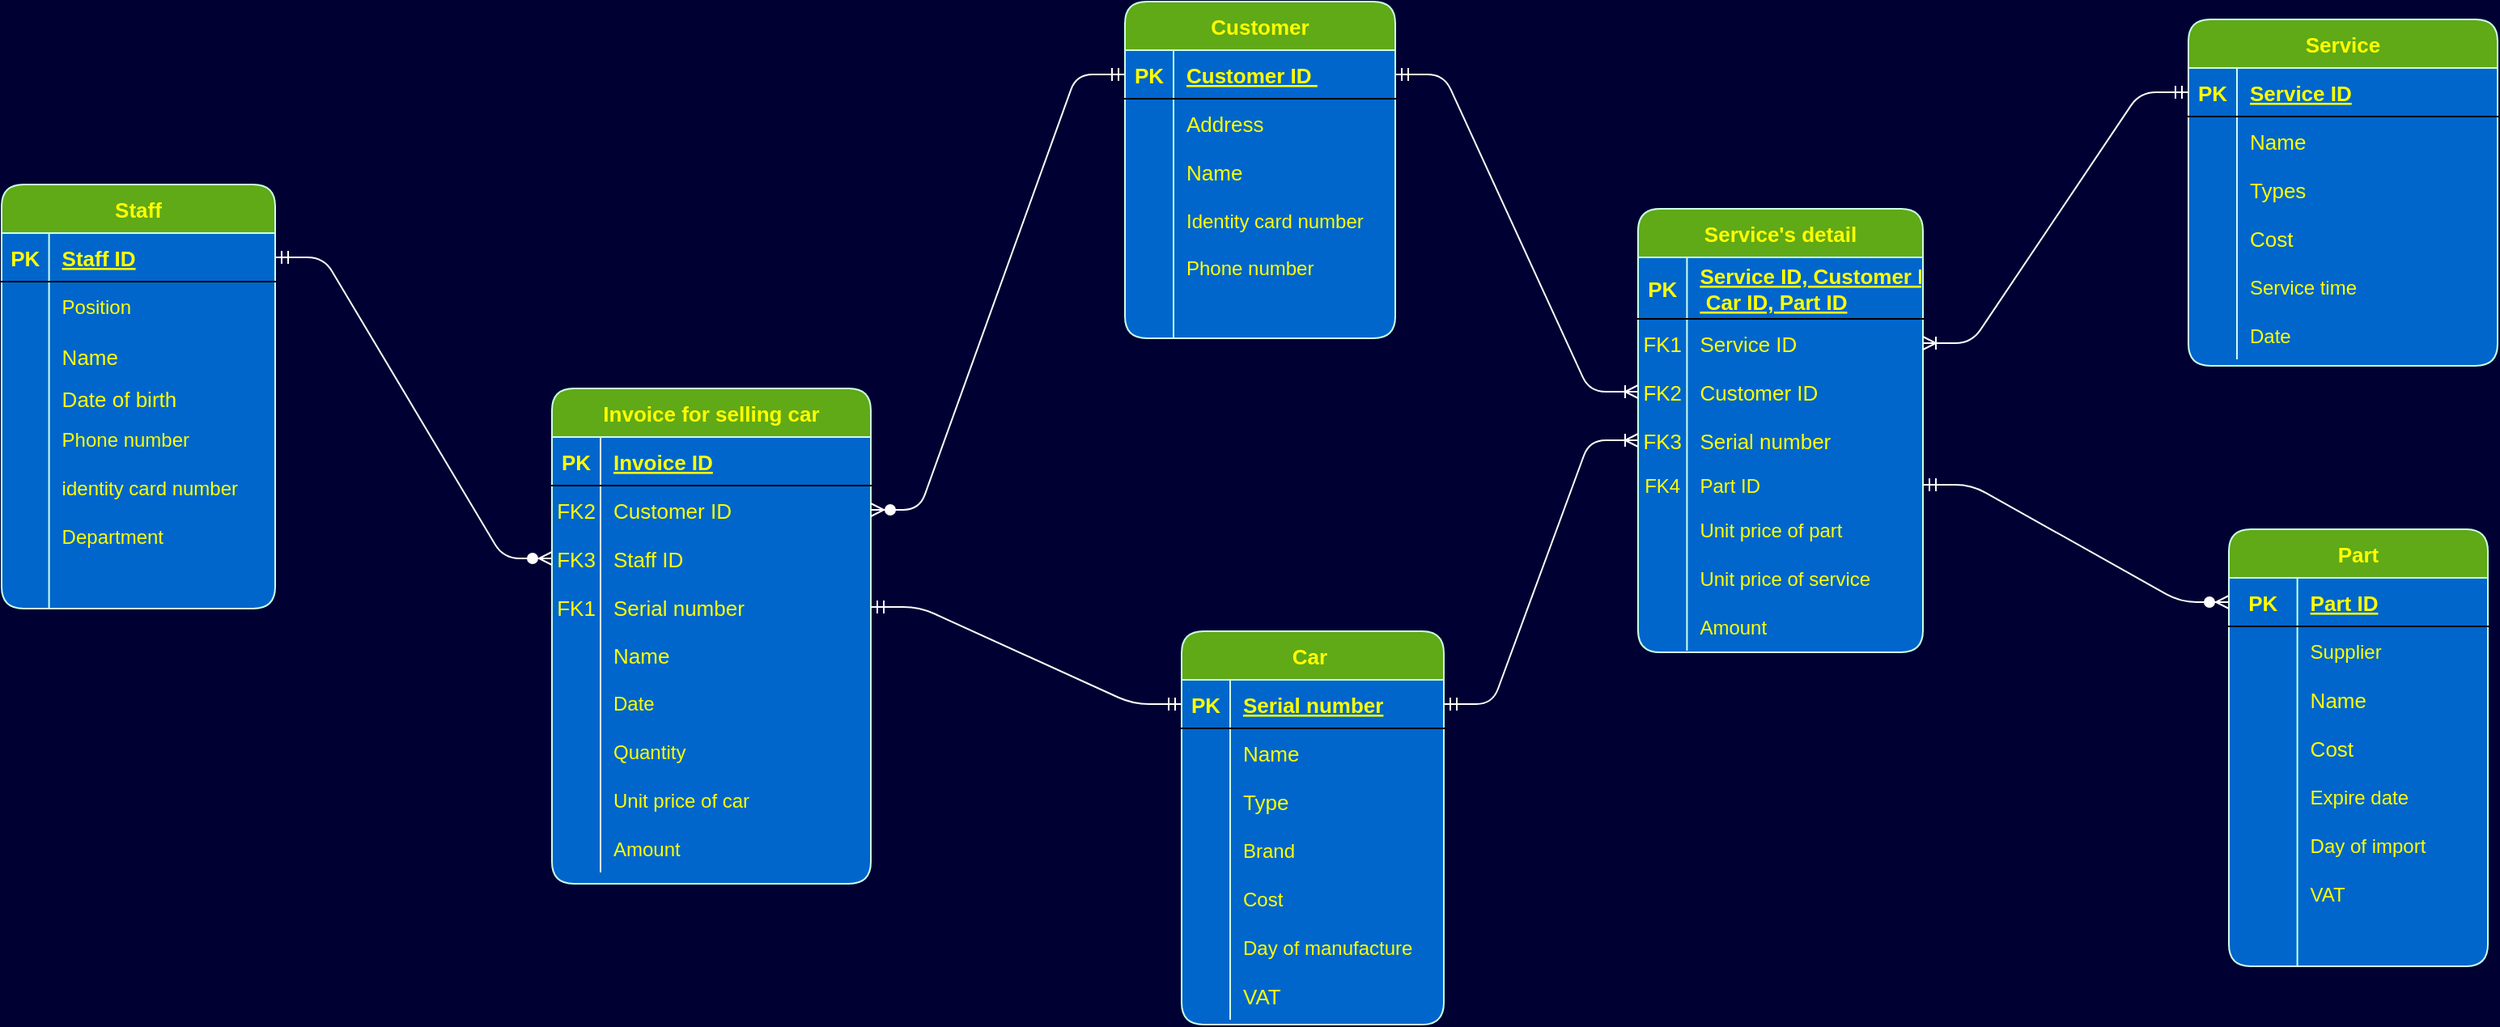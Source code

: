 <mxfile>
    <diagram id="CekpWcot58THP08m-kE-" name="Page-1">
        <mxGraphModel dx="-129" dy="2667" grid="0" gridSize="5" guides="1" tooltips="1" connect="1" arrows="1" fold="1" page="0" pageScale="1" pageWidth="1100" pageHeight="850" background="#000033" math="0" shadow="0">
            <root>
                <mxCell id="0"/>
                <mxCell id="1" parent="0"/>
                <mxCell id="aqiyoFAsDoG5rErbGTqA-92" value="Staff" style="shape=table;startSize=30;container=1;collapsible=1;childLayout=tableLayout;fixedRows=1;rowLines=0;fontStyle=1;align=center;resizeLast=1;swimlaneFillColor=#0066CC;fontSize=13;rounded=1;fillColor=#60a917;strokeColor=#CCFFE6;fontColor=#FFFF00;" parent="1" vertex="1">
                    <mxGeometry x="1202" y="-1491" width="169" height="262" as="geometry">
                        <mxRectangle x="1188.5" y="-1386" width="104" height="30" as="alternateBounds"/>
                    </mxGeometry>
                </mxCell>
                <mxCell id="aqiyoFAsDoG5rErbGTqA-93" value="" style="shape=partialRectangle;collapsible=0;dropTarget=0;pointerEvents=0;fillColor=none;top=0;left=0;bottom=1;right=0;points=[[0,0.5],[1,0.5]];portConstraint=eastwest;fontSize=13;rounded=1;fontColor=#FFFF00;" parent="aqiyoFAsDoG5rErbGTqA-92" vertex="1">
                    <mxGeometry y="30" width="169" height="30" as="geometry"/>
                </mxCell>
                <mxCell id="aqiyoFAsDoG5rErbGTqA-94" value="PK" style="shape=partialRectangle;connectable=0;fillColor=none;top=0;left=0;bottom=0;right=0;fontStyle=1;overflow=hidden;fontSize=13;rounded=1;fontColor=#FFFF00;" parent="aqiyoFAsDoG5rErbGTqA-93" vertex="1">
                    <mxGeometry width="29.307" height="30" as="geometry"/>
                </mxCell>
                <mxCell id="aqiyoFAsDoG5rErbGTqA-95" value="Staff ID" style="shape=partialRectangle;connectable=0;fillColor=none;top=0;left=0;bottom=0;right=0;align=left;spacingLeft=6;fontStyle=5;overflow=hidden;fontSize=13;rounded=1;fontColor=#FFFF00;" parent="aqiyoFAsDoG5rErbGTqA-93" vertex="1">
                    <mxGeometry x="29.307" width="139.693" height="30" as="geometry"/>
                </mxCell>
                <mxCell id="122" value="" style="shape=partialRectangle;collapsible=0;dropTarget=0;pointerEvents=0;fillColor=none;top=0;left=0;bottom=0;right=0;points=[[0,0.5],[1,0.5]];portConstraint=eastwest;rounded=1;sketch=0;strokeColor=#CCFFE6;fontColor=#FFFF00;" vertex="1" parent="aqiyoFAsDoG5rErbGTqA-92">
                    <mxGeometry y="60" width="169" height="30" as="geometry"/>
                </mxCell>
                <mxCell id="123" value="" style="shape=partialRectangle;connectable=0;fillColor=none;top=0;left=0;bottom=0;right=0;editable=1;overflow=hidden;fontColor=#FFFF00;" vertex="1" parent="122">
                    <mxGeometry width="29.307" height="30" as="geometry"/>
                </mxCell>
                <mxCell id="124" value="Position" style="shape=partialRectangle;connectable=0;fillColor=none;top=0;left=0;bottom=0;right=0;align=left;spacingLeft=6;overflow=hidden;fontColor=#FFFF00;" vertex="1" parent="122">
                    <mxGeometry x="29.307" width="139.693" height="30" as="geometry"/>
                </mxCell>
                <mxCell id="aqiyoFAsDoG5rErbGTqA-102" value="" style="shape=partialRectangle;collapsible=0;dropTarget=0;pointerEvents=0;fillColor=none;top=0;left=0;bottom=0;right=0;points=[[0,0.5],[1,0.5]];portConstraint=eastwest;fontSize=13;rounded=1;fontColor=#FFFF00;" parent="aqiyoFAsDoG5rErbGTqA-92" vertex="1">
                    <mxGeometry y="90" width="169" height="32" as="geometry"/>
                </mxCell>
                <mxCell id="aqiyoFAsDoG5rErbGTqA-103" value="" style="shape=partialRectangle;connectable=0;fillColor=none;top=0;left=0;bottom=0;right=0;editable=1;overflow=hidden;fontSize=13;rounded=1;fontColor=#FFFF00;" parent="aqiyoFAsDoG5rErbGTqA-102" vertex="1">
                    <mxGeometry width="29.307" height="32" as="geometry"/>
                </mxCell>
                <mxCell id="aqiyoFAsDoG5rErbGTqA-104" value="Name" style="shape=partialRectangle;connectable=0;fillColor=none;top=0;left=0;bottom=0;right=0;align=left;spacingLeft=6;overflow=hidden;fontSize=13;rounded=1;fontColor=#FFFF00;" parent="aqiyoFAsDoG5rErbGTqA-102" vertex="1">
                    <mxGeometry x="29.307" width="139.693" height="32" as="geometry"/>
                </mxCell>
                <mxCell id="aqiyoFAsDoG5rErbGTqA-99" value="" style="shape=partialRectangle;collapsible=0;dropTarget=0;pointerEvents=0;fillColor=none;top=0;left=0;bottom=0;right=0;points=[[0,0.5],[1,0.5]];portConstraint=eastwest;fontSize=13;rounded=1;fontColor=#FFFF00;" parent="aqiyoFAsDoG5rErbGTqA-92" vertex="1">
                    <mxGeometry y="122" width="169" height="20" as="geometry"/>
                </mxCell>
                <mxCell id="aqiyoFAsDoG5rErbGTqA-100" value="" style="shape=partialRectangle;connectable=0;fillColor=none;top=0;left=0;bottom=0;right=0;editable=1;overflow=hidden;fontSize=13;rounded=1;fontColor=#FFFF00;" parent="aqiyoFAsDoG5rErbGTqA-99" vertex="1">
                    <mxGeometry width="29.307" height="20" as="geometry"/>
                </mxCell>
                <mxCell id="aqiyoFAsDoG5rErbGTqA-101" value="Date of birth" style="shape=partialRectangle;connectable=0;fillColor=none;top=0;left=0;bottom=0;right=0;align=left;spacingLeft=6;overflow=hidden;fontSize=13;rounded=1;fontColor=#FFFF00;" parent="aqiyoFAsDoG5rErbGTqA-99" vertex="1">
                    <mxGeometry x="29.307" width="139.693" height="20" as="geometry"/>
                </mxCell>
                <mxCell id="109" value="" style="shape=partialRectangle;collapsible=0;dropTarget=0;pointerEvents=0;fillColor=none;top=0;left=0;bottom=0;right=0;points=[[0,0.5],[1,0.5]];portConstraint=eastwest;rounded=1;sketch=0;strokeColor=#CCFFE6;fontColor=#FFFF00;" vertex="1" parent="aqiyoFAsDoG5rErbGTqA-92">
                    <mxGeometry y="142" width="169" height="30" as="geometry"/>
                </mxCell>
                <mxCell id="110" value="" style="shape=partialRectangle;connectable=0;fillColor=none;top=0;left=0;bottom=0;right=0;editable=1;overflow=hidden;fontColor=#FFFF00;" vertex="1" parent="109">
                    <mxGeometry width="29.307" height="30" as="geometry"/>
                </mxCell>
                <mxCell id="111" value="Phone number" style="shape=partialRectangle;connectable=0;fillColor=none;top=0;left=0;bottom=0;right=0;align=left;spacingLeft=6;overflow=hidden;fontColor=#FFFF00;" vertex="1" parent="109">
                    <mxGeometry x="29.307" width="139.693" height="30" as="geometry"/>
                </mxCell>
                <mxCell id="112" value="" style="shape=partialRectangle;collapsible=0;dropTarget=0;pointerEvents=0;fillColor=none;top=0;left=0;bottom=0;right=0;points=[[0,0.5],[1,0.5]];portConstraint=eastwest;rounded=1;sketch=0;strokeColor=#CCFFE6;fontColor=#FFFF00;" vertex="1" parent="aqiyoFAsDoG5rErbGTqA-92">
                    <mxGeometry y="172" width="169" height="30" as="geometry"/>
                </mxCell>
                <mxCell id="113" value="" style="shape=partialRectangle;connectable=0;fillColor=none;top=0;left=0;bottom=0;right=0;editable=1;overflow=hidden;fontColor=#FFFF00;" vertex="1" parent="112">
                    <mxGeometry width="29.307" height="30" as="geometry"/>
                </mxCell>
                <mxCell id="114" value="identity card number" style="shape=partialRectangle;connectable=0;fillColor=none;top=0;left=0;bottom=0;right=0;align=left;spacingLeft=6;overflow=hidden;fontColor=#FFFF00;" vertex="1" parent="112">
                    <mxGeometry x="29.307" width="139.693" height="30" as="geometry"/>
                </mxCell>
                <mxCell id="119" value="" style="shape=partialRectangle;collapsible=0;dropTarget=0;pointerEvents=0;fillColor=none;top=0;left=0;bottom=0;right=0;points=[[0,0.5],[1,0.5]];portConstraint=eastwest;rounded=1;sketch=0;strokeColor=#CCFFE6;fontColor=#FFFF00;" vertex="1" parent="aqiyoFAsDoG5rErbGTqA-92">
                    <mxGeometry y="202" width="169" height="30" as="geometry"/>
                </mxCell>
                <mxCell id="120" value="" style="shape=partialRectangle;connectable=0;fillColor=none;top=0;left=0;bottom=0;right=0;editable=1;overflow=hidden;fontColor=#FFFF00;" vertex="1" parent="119">
                    <mxGeometry width="29.307" height="30" as="geometry"/>
                </mxCell>
                <mxCell id="121" value="Department" style="shape=partialRectangle;connectable=0;fillColor=none;top=0;left=0;bottom=0;right=0;align=left;spacingLeft=6;overflow=hidden;fontColor=#FFFF00;" vertex="1" parent="119">
                    <mxGeometry x="29.307" width="139.693" height="30" as="geometry"/>
                </mxCell>
                <mxCell id="aqiyoFAsDoG5rErbGTqA-96" value="" style="shape=partialRectangle;collapsible=0;dropTarget=0;pointerEvents=0;fillColor=none;top=0;left=0;bottom=0;right=0;points=[[0,0.5],[1,0.5]];portConstraint=eastwest;fontSize=13;rounded=1;fontColor=#FFFF00;" parent="aqiyoFAsDoG5rErbGTqA-92" vertex="1">
                    <mxGeometry y="232" width="169" height="30" as="geometry"/>
                </mxCell>
                <mxCell id="aqiyoFAsDoG5rErbGTqA-97" value="" style="shape=partialRectangle;connectable=0;fillColor=none;top=0;left=0;bottom=0;right=0;editable=1;overflow=hidden;fontSize=13;rounded=1;fontColor=#FFFF00;" parent="aqiyoFAsDoG5rErbGTqA-96" vertex="1">
                    <mxGeometry width="29.307" height="30" as="geometry"/>
                </mxCell>
                <mxCell id="aqiyoFAsDoG5rErbGTqA-98" value="" style="shape=partialRectangle;connectable=0;fillColor=none;top=0;left=0;bottom=0;right=0;align=left;spacingLeft=6;overflow=hidden;fontSize=13;rounded=1;fontColor=#FFFF00;" parent="aqiyoFAsDoG5rErbGTqA-96" vertex="1">
                    <mxGeometry x="29.307" width="139.693" height="30" as="geometry"/>
                </mxCell>
                <mxCell id="aqiyoFAsDoG5rErbGTqA-105" value="Customer" style="shape=table;startSize=30;container=1;collapsible=1;childLayout=tableLayout;fixedRows=1;rowLines=0;fontStyle=1;align=center;resizeLast=1;swimlaneFillColor=#0066CC;fontSize=13;rounded=1;fillColor=#60a917;strokeColor=#CCFFE6;fontColor=#FFFF00;" parent="1" vertex="1">
                    <mxGeometry x="1896" y="-1604" width="167" height="208.039" as="geometry">
                        <mxRectangle x="1813" y="-1167" width="88" height="30" as="alternateBounds"/>
                    </mxGeometry>
                </mxCell>
                <mxCell id="aqiyoFAsDoG5rErbGTqA-106" value="" style="shape=partialRectangle;collapsible=0;dropTarget=0;pointerEvents=0;fillColor=none;top=0;left=0;bottom=1;right=0;points=[[0,0.5],[1,0.5]];portConstraint=eastwest;fontSize=13;rounded=1;fontColor=#FFFF00;" parent="aqiyoFAsDoG5rErbGTqA-105" vertex="1">
                    <mxGeometry y="30" width="167" height="30" as="geometry"/>
                </mxCell>
                <mxCell id="aqiyoFAsDoG5rErbGTqA-107" value="PK" style="shape=partialRectangle;connectable=0;fillColor=none;top=0;left=0;bottom=0;right=0;fontStyle=1;overflow=hidden;fontSize=13;rounded=1;fontColor=#FFFF00;" parent="aqiyoFAsDoG5rErbGTqA-106" vertex="1">
                    <mxGeometry width="30" height="30" as="geometry"/>
                </mxCell>
                <mxCell id="aqiyoFAsDoG5rErbGTqA-108" value="Customer ID " style="shape=partialRectangle;connectable=0;fillColor=none;top=0;left=0;bottom=0;right=0;align=left;spacingLeft=6;fontStyle=5;overflow=hidden;fontSize=13;rounded=1;fontColor=#FFFF00;" parent="aqiyoFAsDoG5rErbGTqA-106" vertex="1">
                    <mxGeometry x="30" width="137" height="30" as="geometry"/>
                </mxCell>
                <mxCell id="aqiyoFAsDoG5rErbGTqA-112" value="" style="shape=partialRectangle;collapsible=0;dropTarget=0;pointerEvents=0;fillColor=none;top=0;left=0;bottom=0;right=0;points=[[0,0.5],[1,0.5]];portConstraint=eastwest;fontSize=13;rounded=1;fontColor=#FFFF00;" parent="aqiyoFAsDoG5rErbGTqA-105" vertex="1">
                    <mxGeometry y="60" width="167" height="30" as="geometry"/>
                </mxCell>
                <mxCell id="aqiyoFAsDoG5rErbGTqA-113" value="" style="shape=partialRectangle;connectable=0;fillColor=none;top=0;left=0;bottom=0;right=0;editable=1;overflow=hidden;fontSize=13;rounded=1;fontColor=#FFFF00;" parent="aqiyoFAsDoG5rErbGTqA-112" vertex="1">
                    <mxGeometry width="30" height="30" as="geometry"/>
                </mxCell>
                <mxCell id="aqiyoFAsDoG5rErbGTqA-114" value="Address" style="shape=partialRectangle;connectable=0;fillColor=none;top=0;left=0;bottom=0;right=0;align=left;spacingLeft=6;overflow=hidden;fontSize=13;rounded=1;fontColor=#FFFF00;" parent="aqiyoFAsDoG5rErbGTqA-112" vertex="1">
                    <mxGeometry x="30" width="137" height="30" as="geometry"/>
                </mxCell>
                <mxCell id="aqiyoFAsDoG5rErbGTqA-115" value="" style="shape=partialRectangle;collapsible=0;dropTarget=0;pointerEvents=0;fillColor=none;top=0;left=0;bottom=0;right=0;points=[[0,0.5],[1,0.5]];portConstraint=eastwest;fontSize=13;rounded=1;fontColor=#FFFF00;" parent="aqiyoFAsDoG5rErbGTqA-105" vertex="1">
                    <mxGeometry y="90" width="167" height="30" as="geometry"/>
                </mxCell>
                <mxCell id="aqiyoFAsDoG5rErbGTqA-116" value="" style="shape=partialRectangle;connectable=0;fillColor=none;top=0;left=0;bottom=0;right=0;editable=1;overflow=hidden;fontSize=13;rounded=1;fontColor=#FFFF00;" parent="aqiyoFAsDoG5rErbGTqA-115" vertex="1">
                    <mxGeometry width="30" height="30" as="geometry"/>
                </mxCell>
                <mxCell id="aqiyoFAsDoG5rErbGTqA-117" value="Name" style="shape=partialRectangle;connectable=0;fillColor=none;top=0;left=0;bottom=0;right=0;align=left;spacingLeft=6;overflow=hidden;fontSize=13;rounded=1;fontColor=#FFFF00;" parent="aqiyoFAsDoG5rErbGTqA-115" vertex="1">
                    <mxGeometry x="30" width="137" height="30" as="geometry"/>
                </mxCell>
                <mxCell id="125" value="" style="shape=partialRectangle;collapsible=0;dropTarget=0;pointerEvents=0;fillColor=none;top=0;left=0;bottom=0;right=0;points=[[0,0.5],[1,0.5]];portConstraint=eastwest;rounded=1;sketch=0;strokeColor=#CCFFE6;fontColor=#FFFF00;" vertex="1" parent="aqiyoFAsDoG5rErbGTqA-105">
                    <mxGeometry y="120" width="167" height="30" as="geometry"/>
                </mxCell>
                <mxCell id="126" value="" style="shape=partialRectangle;connectable=0;fillColor=none;top=0;left=0;bottom=0;right=0;editable=1;overflow=hidden;fontColor=#FFFF00;" vertex="1" parent="125">
                    <mxGeometry width="30" height="30" as="geometry"/>
                </mxCell>
                <mxCell id="127" value="Identity card number" style="shape=partialRectangle;connectable=0;fillColor=none;top=0;left=0;bottom=0;right=0;align=left;spacingLeft=6;overflow=hidden;fontColor=#FFFF00;" vertex="1" parent="125">
                    <mxGeometry x="30" width="137" height="30" as="geometry"/>
                </mxCell>
                <mxCell id="45" value="" style="shape=partialRectangle;collapsible=0;dropTarget=0;pointerEvents=0;fillColor=none;top=0;left=0;bottom=0;right=0;points=[[0,0.5],[1,0.5]];portConstraint=eastwest;fontColor=#FFFF00;" vertex="1" parent="aqiyoFAsDoG5rErbGTqA-105">
                    <mxGeometry y="150" width="167" height="28" as="geometry"/>
                </mxCell>
                <mxCell id="46" value="" style="shape=partialRectangle;connectable=0;fillColor=none;top=0;left=0;bottom=0;right=0;editable=1;overflow=hidden;fontColor=#FFFF00;" vertex="1" parent="45">
                    <mxGeometry width="30" height="28" as="geometry"/>
                </mxCell>
                <mxCell id="47" value="Phone number" style="shape=partialRectangle;connectable=0;fillColor=none;top=0;left=0;bottom=0;right=0;align=left;spacingLeft=6;overflow=hidden;fontColor=#FFFF00;" vertex="1" parent="45">
                    <mxGeometry x="30" width="137" height="28" as="geometry"/>
                </mxCell>
                <mxCell id="aqiyoFAsDoG5rErbGTqA-109" value="" style="shape=partialRectangle;collapsible=0;dropTarget=0;pointerEvents=0;fillColor=none;top=0;left=0;bottom=0;right=0;points=[[0,0.5],[1,0.5]];portConstraint=eastwest;fontSize=13;rounded=1;fontColor=#FFFF00;" parent="aqiyoFAsDoG5rErbGTqA-105" vertex="1">
                    <mxGeometry y="178" width="167" height="30" as="geometry"/>
                </mxCell>
                <mxCell id="aqiyoFAsDoG5rErbGTqA-110" value="" style="shape=partialRectangle;connectable=0;fillColor=none;top=0;left=0;bottom=0;right=0;editable=1;overflow=hidden;fontSize=13;rounded=1;fontColor=#FFFF00;" parent="aqiyoFAsDoG5rErbGTqA-109" vertex="1">
                    <mxGeometry width="30" height="30" as="geometry"/>
                </mxCell>
                <mxCell id="aqiyoFAsDoG5rErbGTqA-111" value="" style="shape=partialRectangle;connectable=0;fillColor=none;top=0;left=0;bottom=0;right=0;align=left;spacingLeft=6;overflow=hidden;fontSize=13;rounded=1;fontColor=#FFFF00;" parent="aqiyoFAsDoG5rErbGTqA-109" vertex="1">
                    <mxGeometry x="30" width="137" height="30" as="geometry"/>
                </mxCell>
                <mxCell id="aqiyoFAsDoG5rErbGTqA-118" value="Car " style="shape=table;startSize=30;container=1;collapsible=1;childLayout=tableLayout;fixedRows=1;rowLines=0;fontStyle=1;align=center;resizeLast=1;shadow=0;swimlaneFillColor=#0066CC;fontSize=13;rounded=1;fillColor=#60a917;strokeColor=#CCFFE6;fontColor=#FFFF00;" parent="1" vertex="1">
                    <mxGeometry x="1931" y="-1215" width="162" height="243" as="geometry">
                        <mxRectangle x="1534" y="-1290" width="99" height="30" as="alternateBounds"/>
                    </mxGeometry>
                </mxCell>
                <mxCell id="aqiyoFAsDoG5rErbGTqA-119" value="" style="shape=partialRectangle;collapsible=0;dropTarget=0;pointerEvents=0;fillColor=none;top=0;left=0;bottom=1;right=0;points=[[0,0.5],[1,0.5]];portConstraint=eastwest;fontSize=13;rounded=1;fontColor=#FFFF00;" parent="aqiyoFAsDoG5rErbGTqA-118" vertex="1">
                    <mxGeometry y="30" width="162" height="30" as="geometry"/>
                </mxCell>
                <mxCell id="aqiyoFAsDoG5rErbGTqA-120" value="PK" style="shape=partialRectangle;connectable=0;fillColor=none;top=0;left=0;bottom=0;right=0;fontStyle=1;overflow=hidden;fontSize=13;rounded=1;fontColor=#FFFF00;" parent="aqiyoFAsDoG5rErbGTqA-119" vertex="1">
                    <mxGeometry width="30" height="30" as="geometry"/>
                </mxCell>
                <mxCell id="aqiyoFAsDoG5rErbGTqA-121" value="Serial number" style="shape=partialRectangle;connectable=0;fillColor=none;top=0;left=0;bottom=0;right=0;align=left;spacingLeft=6;fontStyle=5;overflow=hidden;fontSize=13;rounded=1;fontColor=#FFFF00;" parent="aqiyoFAsDoG5rErbGTqA-119" vertex="1">
                    <mxGeometry x="30" width="132" height="30" as="geometry"/>
                </mxCell>
                <mxCell id="aqiyoFAsDoG5rErbGTqA-128" value="" style="shape=partialRectangle;collapsible=0;dropTarget=0;pointerEvents=0;fillColor=none;top=0;left=0;bottom=0;right=0;points=[[0,0.5],[1,0.5]];portConstraint=eastwest;fontSize=13;rounded=1;fontColor=#FFFF00;" parent="aqiyoFAsDoG5rErbGTqA-118" vertex="1">
                    <mxGeometry y="60" width="162" height="30" as="geometry"/>
                </mxCell>
                <mxCell id="aqiyoFAsDoG5rErbGTqA-129" value="" style="shape=partialRectangle;connectable=0;fillColor=none;top=0;left=0;bottom=0;right=0;editable=1;overflow=hidden;fontSize=13;rounded=1;fontColor=#FFFF00;" parent="aqiyoFAsDoG5rErbGTqA-128" vertex="1">
                    <mxGeometry width="30" height="30" as="geometry"/>
                </mxCell>
                <mxCell id="aqiyoFAsDoG5rErbGTqA-130" value="Name" style="shape=partialRectangle;connectable=0;fillColor=none;top=0;left=0;bottom=0;right=0;align=left;spacingLeft=6;overflow=hidden;fontSize=13;rounded=1;fontColor=#FFFF00;" parent="aqiyoFAsDoG5rErbGTqA-128" vertex="1">
                    <mxGeometry x="30" width="132" height="30" as="geometry"/>
                </mxCell>
                <mxCell id="aqiyoFAsDoG5rErbGTqA-125" value="" style="shape=partialRectangle;collapsible=0;dropTarget=0;pointerEvents=0;fillColor=none;top=0;left=0;bottom=0;right=0;points=[[0,0.5],[1,0.5]];portConstraint=eastwest;fontSize=13;rounded=1;fontColor=#FFFF00;" parent="aqiyoFAsDoG5rErbGTqA-118" vertex="1">
                    <mxGeometry y="90" width="162" height="30" as="geometry"/>
                </mxCell>
                <mxCell id="aqiyoFAsDoG5rErbGTqA-126" value="" style="shape=partialRectangle;connectable=0;fillColor=none;top=0;left=0;bottom=0;right=0;editable=1;overflow=hidden;fontSize=13;rounded=1;fontColor=#FFFF00;" parent="aqiyoFAsDoG5rErbGTqA-125" vertex="1">
                    <mxGeometry width="30" height="30" as="geometry"/>
                </mxCell>
                <mxCell id="aqiyoFAsDoG5rErbGTqA-127" value="Type" style="shape=partialRectangle;connectable=0;fillColor=none;top=0;left=0;bottom=0;right=0;align=left;spacingLeft=6;overflow=hidden;fontSize=13;rounded=1;fontColor=#FFFF00;" parent="aqiyoFAsDoG5rErbGTqA-125" vertex="1">
                    <mxGeometry x="30" width="132" height="30" as="geometry"/>
                </mxCell>
                <mxCell id="49" value="" style="shape=partialRectangle;collapsible=0;dropTarget=0;pointerEvents=0;fillColor=none;top=0;left=0;bottom=0;right=0;points=[[0,0.5],[1,0.5]];portConstraint=eastwest;fontColor=#FFFF00;" vertex="1" parent="aqiyoFAsDoG5rErbGTqA-118">
                    <mxGeometry y="120" width="162" height="30" as="geometry"/>
                </mxCell>
                <mxCell id="50" value="" style="shape=partialRectangle;connectable=0;fillColor=none;top=0;left=0;bottom=0;right=0;editable=1;overflow=hidden;fontColor=#FFFF00;" vertex="1" parent="49">
                    <mxGeometry width="30" height="30" as="geometry"/>
                </mxCell>
                <mxCell id="51" value="Brand" style="shape=partialRectangle;connectable=0;fillColor=none;top=0;left=0;bottom=0;right=0;align=left;spacingLeft=6;overflow=hidden;fontColor=#FFFF00;" vertex="1" parent="49">
                    <mxGeometry x="30" width="132" height="30" as="geometry"/>
                </mxCell>
                <mxCell id="99" value="" style="shape=partialRectangle;collapsible=0;dropTarget=0;pointerEvents=0;fillColor=none;top=0;left=0;bottom=0;right=0;points=[[0,0.5],[1,0.5]];portConstraint=eastwest;rounded=1;sketch=0;strokeColor=#CCFFE6;fontColor=#FFFF00;" vertex="1" parent="aqiyoFAsDoG5rErbGTqA-118">
                    <mxGeometry y="150" width="162" height="30" as="geometry"/>
                </mxCell>
                <mxCell id="100" value="" style="shape=partialRectangle;connectable=0;fillColor=none;top=0;left=0;bottom=0;right=0;editable=1;overflow=hidden;fontColor=#FFFF00;" vertex="1" parent="99">
                    <mxGeometry width="30" height="30" as="geometry"/>
                </mxCell>
                <mxCell id="101" value="Cost" style="shape=partialRectangle;connectable=0;fillColor=none;top=0;left=0;bottom=0;right=0;align=left;spacingLeft=6;overflow=hidden;fontColor=#FFFF00;" vertex="1" parent="99">
                    <mxGeometry x="30" width="132" height="30" as="geometry"/>
                </mxCell>
                <mxCell id="103" value="" style="shape=partialRectangle;collapsible=0;dropTarget=0;pointerEvents=0;fillColor=none;top=0;left=0;bottom=0;right=0;points=[[0,0.5],[1,0.5]];portConstraint=eastwest;fontColor=#FFFF00;" vertex="1" parent="aqiyoFAsDoG5rErbGTqA-118">
                    <mxGeometry y="180" width="162" height="30" as="geometry"/>
                </mxCell>
                <mxCell id="104" value="" style="shape=partialRectangle;connectable=0;fillColor=none;top=0;left=0;bottom=0;right=0;editable=1;overflow=hidden;fontColor=#FFFF00;" vertex="1" parent="103">
                    <mxGeometry width="30" height="30" as="geometry"/>
                </mxCell>
                <mxCell id="105" value="Day of manufacture" style="shape=partialRectangle;connectable=0;fillColor=none;top=0;left=0;bottom=0;right=0;align=left;spacingLeft=6;overflow=hidden;fontColor=#FFFF00;" vertex="1" parent="103">
                    <mxGeometry x="30" width="132" height="30" as="geometry"/>
                </mxCell>
                <mxCell id="aqiyoFAsDoG5rErbGTqA-122" value="" style="shape=partialRectangle;collapsible=0;dropTarget=0;pointerEvents=0;fillColor=none;top=0;left=0;bottom=0;right=0;points=[[0,0.5],[1,0.5]];portConstraint=eastwest;fontSize=13;rounded=1;fontColor=#FFFF00;" parent="aqiyoFAsDoG5rErbGTqA-118" vertex="1">
                    <mxGeometry y="210" width="162" height="30" as="geometry"/>
                </mxCell>
                <mxCell id="aqiyoFAsDoG5rErbGTqA-123" value="" style="shape=partialRectangle;connectable=0;fillColor=none;top=0;left=0;bottom=0;right=0;editable=1;overflow=hidden;fontSize=13;rounded=1;fontColor=#FFFF00;" parent="aqiyoFAsDoG5rErbGTqA-122" vertex="1">
                    <mxGeometry width="30" height="30" as="geometry"/>
                </mxCell>
                <mxCell id="aqiyoFAsDoG5rErbGTqA-124" value="VAT" style="shape=partialRectangle;connectable=0;fillColor=none;top=0;left=0;bottom=0;right=0;align=left;spacingLeft=6;overflow=hidden;fontSize=13;rounded=1;fontColor=#FFFF00;" parent="aqiyoFAsDoG5rErbGTqA-122" vertex="1">
                    <mxGeometry x="30" width="132" height="30" as="geometry"/>
                </mxCell>
                <mxCell id="aqiyoFAsDoG5rErbGTqA-133" value="Invoice for selling car" style="shape=table;startSize=30;container=1;collapsible=1;childLayout=tableLayout;fixedRows=1;rowLines=0;fontStyle=1;align=center;resizeLast=1;shadow=0;swimlaneFillColor=#0066CC;fontSize=13;rounded=1;fillColor=#60a917;strokeColor=#CCFFE6;fontColor=#FFFF00;" parent="1" vertex="1">
                    <mxGeometry x="1542" y="-1365" width="197" height="306" as="geometry">
                        <mxRectangle x="1195.5" y="-1171" width="80" height="30" as="alternateBounds"/>
                    </mxGeometry>
                </mxCell>
                <mxCell id="aqiyoFAsDoG5rErbGTqA-134" value="" style="shape=partialRectangle;collapsible=0;dropTarget=0;pointerEvents=0;fillColor=none;top=0;left=0;bottom=1;right=0;points=[[0,0.5],[1,0.5]];portConstraint=eastwest;fontSize=13;rounded=1;fontColor=#FFFF00;" parent="aqiyoFAsDoG5rErbGTqA-133" vertex="1">
                    <mxGeometry y="30" width="197" height="30" as="geometry"/>
                </mxCell>
                <mxCell id="aqiyoFAsDoG5rErbGTqA-135" value="PK" style="shape=partialRectangle;connectable=0;fillColor=none;top=0;left=0;bottom=0;right=0;fontStyle=1;overflow=hidden;fontSize=13;rounded=1;fontColor=#FFFF00;" parent="aqiyoFAsDoG5rErbGTqA-134" vertex="1">
                    <mxGeometry width="30" height="30" as="geometry"/>
                </mxCell>
                <mxCell id="aqiyoFAsDoG5rErbGTqA-136" value="Invoice ID" style="shape=partialRectangle;connectable=0;fillColor=none;top=0;left=0;bottom=0;right=0;align=left;spacingLeft=6;fontStyle=5;overflow=hidden;fontSize=13;rounded=1;fontColor=#FFFF00;" parent="aqiyoFAsDoG5rErbGTqA-134" vertex="1">
                    <mxGeometry x="30" width="167" height="30" as="geometry"/>
                </mxCell>
                <mxCell id="aqiyoFAsDoG5rErbGTqA-143" value="" style="shape=partialRectangle;collapsible=0;dropTarget=0;pointerEvents=0;fillColor=none;top=0;left=0;bottom=0;right=0;points=[[0,0.5],[1,0.5]];portConstraint=eastwest;fontSize=13;rounded=1;fontColor=#FFFF00;" parent="aqiyoFAsDoG5rErbGTqA-133" vertex="1">
                    <mxGeometry y="60" width="197" height="30" as="geometry"/>
                </mxCell>
                <mxCell id="aqiyoFAsDoG5rErbGTqA-144" value="FK2" style="shape=partialRectangle;connectable=0;fillColor=none;top=0;left=0;bottom=0;right=0;editable=1;overflow=hidden;fontSize=13;rounded=1;fontColor=#FFFF00;" parent="aqiyoFAsDoG5rErbGTqA-143" vertex="1">
                    <mxGeometry width="30" height="30" as="geometry"/>
                </mxCell>
                <mxCell id="aqiyoFAsDoG5rErbGTqA-145" value="Customer ID" style="shape=partialRectangle;connectable=0;fillColor=none;top=0;left=0;bottom=0;right=0;align=left;spacingLeft=6;overflow=hidden;fontSize=13;rounded=1;fontColor=#FFFF00;" parent="aqiyoFAsDoG5rErbGTqA-143" vertex="1">
                    <mxGeometry x="30" width="167" height="30" as="geometry"/>
                </mxCell>
                <mxCell id="aqiyoFAsDoG5rErbGTqA-146" value="" style="shape=partialRectangle;collapsible=0;dropTarget=0;pointerEvents=0;fillColor=none;top=0;left=0;bottom=0;right=0;points=[[0,0.5],[1,0.5]];portConstraint=eastwest;shadow=0;fontSize=13;rounded=1;fontColor=#FFFF00;" parent="aqiyoFAsDoG5rErbGTqA-133" vertex="1">
                    <mxGeometry y="90" width="197" height="30" as="geometry"/>
                </mxCell>
                <mxCell id="aqiyoFAsDoG5rErbGTqA-147" value="FK3" style="shape=partialRectangle;connectable=0;fillColor=none;top=0;left=0;bottom=0;right=0;editable=1;overflow=hidden;fontSize=13;rounded=1;fontColor=#FFFF00;" parent="aqiyoFAsDoG5rErbGTqA-146" vertex="1">
                    <mxGeometry width="30" height="30" as="geometry"/>
                </mxCell>
                <mxCell id="aqiyoFAsDoG5rErbGTqA-148" value="Staff ID" style="shape=partialRectangle;connectable=0;fillColor=none;top=0;left=0;bottom=0;right=0;align=left;spacingLeft=6;overflow=hidden;fontSize=13;rounded=1;fontColor=#FFFF00;" parent="aqiyoFAsDoG5rErbGTqA-146" vertex="1">
                    <mxGeometry x="30" width="167" height="30" as="geometry"/>
                </mxCell>
                <mxCell id="aqiyoFAsDoG5rErbGTqA-137" value="" style="shape=partialRectangle;collapsible=0;dropTarget=0;pointerEvents=0;fillColor=none;top=0;left=0;bottom=0;right=0;points=[[0,0.5],[1,0.5]];portConstraint=eastwest;fontSize=13;rounded=1;fontColor=#FFFF00;" parent="aqiyoFAsDoG5rErbGTqA-133" vertex="1">
                    <mxGeometry y="120" width="197" height="30" as="geometry"/>
                </mxCell>
                <mxCell id="aqiyoFAsDoG5rErbGTqA-138" value="FK1" style="shape=partialRectangle;connectable=0;fillColor=none;top=0;left=0;bottom=0;right=0;editable=1;overflow=hidden;fontSize=13;rounded=1;fontColor=#FFFF00;" parent="aqiyoFAsDoG5rErbGTqA-137" vertex="1">
                    <mxGeometry width="30" height="30" as="geometry"/>
                </mxCell>
                <mxCell id="aqiyoFAsDoG5rErbGTqA-139" value="Serial number" style="shape=partialRectangle;connectable=0;fillColor=none;top=0;left=0;bottom=0;right=0;align=left;spacingLeft=6;overflow=hidden;fontSize=13;rounded=1;fontColor=#FFFF00;" parent="aqiyoFAsDoG5rErbGTqA-137" vertex="1">
                    <mxGeometry x="30" width="167" height="30" as="geometry"/>
                </mxCell>
                <mxCell id="aqiyoFAsDoG5rErbGTqA-140" value="" style="shape=partialRectangle;collapsible=0;dropTarget=0;pointerEvents=0;fillColor=none;top=0;left=0;bottom=0;right=0;points=[[0,0.5],[1,0.5]];portConstraint=eastwest;fontSize=13;rounded=1;fontColor=#FFFF00;" parent="aqiyoFAsDoG5rErbGTqA-133" vertex="1">
                    <mxGeometry y="150" width="197" height="29" as="geometry"/>
                </mxCell>
                <mxCell id="aqiyoFAsDoG5rErbGTqA-141" value="" style="shape=partialRectangle;connectable=0;fillColor=none;top=0;left=0;bottom=0;right=0;editable=1;overflow=hidden;fontSize=13;rounded=1;fontColor=#FFFF00;" parent="aqiyoFAsDoG5rErbGTqA-140" vertex="1">
                    <mxGeometry width="30" height="29" as="geometry"/>
                </mxCell>
                <mxCell id="aqiyoFAsDoG5rErbGTqA-142" value="Name" style="shape=partialRectangle;connectable=0;fillColor=none;top=0;left=0;bottom=0;right=0;align=left;spacingLeft=6;overflow=hidden;fontSize=13;rounded=1;fontColor=#FFFF00;" parent="aqiyoFAsDoG5rErbGTqA-140" vertex="1">
                    <mxGeometry x="30" width="167" height="29" as="geometry"/>
                </mxCell>
                <mxCell id="177" value="" style="shape=partialRectangle;collapsible=0;dropTarget=0;pointerEvents=0;fillColor=none;top=0;left=0;bottom=0;right=0;points=[[0,0.5],[1,0.5]];portConstraint=eastwest;rounded=1;sketch=0;strokeColor=#CCFFE6;fontColor=#FFFF00;" vertex="1" parent="aqiyoFAsDoG5rErbGTqA-133">
                    <mxGeometry y="179" width="197" height="30" as="geometry"/>
                </mxCell>
                <mxCell id="178" value="" style="shape=partialRectangle;connectable=0;fillColor=none;top=0;left=0;bottom=0;right=0;editable=1;overflow=hidden;fontColor=#FFFF00;" vertex="1" parent="177">
                    <mxGeometry width="30" height="30" as="geometry"/>
                </mxCell>
                <mxCell id="179" value="Date" style="shape=partialRectangle;connectable=0;fillColor=none;top=0;left=0;bottom=0;right=0;align=left;spacingLeft=6;overflow=hidden;fontColor=#FFFF00;" vertex="1" parent="177">
                    <mxGeometry x="30" width="167" height="30" as="geometry"/>
                </mxCell>
                <mxCell id="171" value="" style="shape=partialRectangle;collapsible=0;dropTarget=0;pointerEvents=0;fillColor=none;top=0;left=0;bottom=0;right=0;points=[[0,0.5],[1,0.5]];portConstraint=eastwest;rounded=1;sketch=0;strokeColor=#CCFFE6;fontColor=#FFFF00;" vertex="1" parent="aqiyoFAsDoG5rErbGTqA-133">
                    <mxGeometry y="209" width="197" height="30" as="geometry"/>
                </mxCell>
                <mxCell id="172" value="" style="shape=partialRectangle;connectable=0;fillColor=none;top=0;left=0;bottom=0;right=0;editable=1;overflow=hidden;fontColor=#FFFF00;" vertex="1" parent="171">
                    <mxGeometry width="30" height="30" as="geometry"/>
                </mxCell>
                <mxCell id="173" value="Quantity" style="shape=partialRectangle;connectable=0;fillColor=none;top=0;left=0;bottom=0;right=0;align=left;spacingLeft=6;overflow=hidden;fontColor=#FFFF00;" vertex="1" parent="171">
                    <mxGeometry x="30" width="167" height="30" as="geometry"/>
                </mxCell>
                <mxCell id="174" value="" style="shape=partialRectangle;collapsible=0;dropTarget=0;pointerEvents=0;fillColor=none;top=0;left=0;bottom=0;right=0;points=[[0,0.5],[1,0.5]];portConstraint=eastwest;rounded=1;sketch=0;strokeColor=#CCFFE6;fontColor=#FFFF00;" vertex="1" parent="aqiyoFAsDoG5rErbGTqA-133">
                    <mxGeometry y="239" width="197" height="30" as="geometry"/>
                </mxCell>
                <mxCell id="175" value="" style="shape=partialRectangle;connectable=0;fillColor=none;top=0;left=0;bottom=0;right=0;editable=1;overflow=hidden;fontColor=#FFFF00;" vertex="1" parent="174">
                    <mxGeometry width="30" height="30" as="geometry"/>
                </mxCell>
                <mxCell id="176" value="Unit price of car" style="shape=partialRectangle;connectable=0;fillColor=none;top=0;left=0;bottom=0;right=0;align=left;spacingLeft=6;overflow=hidden;fontColor=#FFFF00;" vertex="1" parent="174">
                    <mxGeometry x="30" width="167" height="30" as="geometry"/>
                </mxCell>
                <mxCell id="180" value="" style="shape=partialRectangle;collapsible=0;dropTarget=0;pointerEvents=0;fillColor=none;top=0;left=0;bottom=0;right=0;points=[[0,0.5],[1,0.5]];portConstraint=eastwest;rounded=1;sketch=0;strokeColor=#CCFFE6;fontColor=#FFFF00;" vertex="1" parent="aqiyoFAsDoG5rErbGTqA-133">
                    <mxGeometry y="269" width="197" height="30" as="geometry"/>
                </mxCell>
                <mxCell id="181" value="" style="shape=partialRectangle;connectable=0;fillColor=none;top=0;left=0;bottom=0;right=0;editable=1;overflow=hidden;fontColor=#FFFF00;" vertex="1" parent="180">
                    <mxGeometry width="30" height="30" as="geometry"/>
                </mxCell>
                <mxCell id="182" value="Amount" style="shape=partialRectangle;connectable=0;fillColor=none;top=0;left=0;bottom=0;right=0;align=left;spacingLeft=6;overflow=hidden;fontColor=#FFFF00;" vertex="1" parent="180">
                    <mxGeometry x="30" width="167" height="30" as="geometry"/>
                </mxCell>
                <mxCell id="aqiyoFAsDoG5rErbGTqA-167" value="Service" style="shape=table;startSize=30;container=1;collapsible=1;childLayout=tableLayout;fixedRows=1;rowLines=0;fontStyle=1;align=center;resizeLast=1;shadow=0;swimlaneFillColor=#0066CC;fontSize=13;rounded=1;fillColor=#60a917;strokeColor=#CCFFE6;fontColor=#FFFF00;" parent="1" vertex="1">
                    <mxGeometry x="2553" y="-1593" width="191" height="214" as="geometry">
                        <mxRectangle x="1674" y="-955" width="90" height="30" as="alternateBounds"/>
                    </mxGeometry>
                </mxCell>
                <mxCell id="aqiyoFAsDoG5rErbGTqA-168" value="" style="shape=partialRectangle;collapsible=0;dropTarget=0;pointerEvents=0;fillColor=none;top=0;left=0;bottom=1;right=0;points=[[0,0.5],[1,0.5]];portConstraint=eastwest;fontSize=13;rounded=1;fontColor=#FFFF00;" parent="aqiyoFAsDoG5rErbGTqA-167" vertex="1">
                    <mxGeometry y="30" width="191" height="30" as="geometry"/>
                </mxCell>
                <mxCell id="aqiyoFAsDoG5rErbGTqA-169" value="PK" style="shape=partialRectangle;connectable=0;fillColor=none;top=0;left=0;bottom=0;right=0;fontStyle=1;overflow=hidden;fontSize=13;rounded=1;fontColor=#FFFF00;" parent="aqiyoFAsDoG5rErbGTqA-168" vertex="1">
                    <mxGeometry width="30" height="30" as="geometry"/>
                </mxCell>
                <mxCell id="aqiyoFAsDoG5rErbGTqA-170" value="Service ID" style="shape=partialRectangle;connectable=0;fillColor=none;top=0;left=0;bottom=0;right=0;align=left;spacingLeft=6;fontStyle=5;overflow=hidden;fontSize=13;rounded=1;fontColor=#FFFF00;" parent="aqiyoFAsDoG5rErbGTqA-168" vertex="1">
                    <mxGeometry x="30" width="161" height="30" as="geometry"/>
                </mxCell>
                <mxCell id="aqiyoFAsDoG5rErbGTqA-177" value="" style="shape=partialRectangle;collapsible=0;dropTarget=0;pointerEvents=0;fillColor=none;top=0;left=0;bottom=0;right=0;points=[[0,0.5],[1,0.5]];portConstraint=eastwest;fontSize=13;rounded=1;fontColor=#FFFF00;" parent="aqiyoFAsDoG5rErbGTqA-167" vertex="1">
                    <mxGeometry y="60" width="191" height="30" as="geometry"/>
                </mxCell>
                <mxCell id="aqiyoFAsDoG5rErbGTqA-178" value="" style="shape=partialRectangle;connectable=0;fillColor=none;top=0;left=0;bottom=0;right=0;editable=1;overflow=hidden;fontSize=13;rounded=1;fontColor=#FFFF00;" parent="aqiyoFAsDoG5rErbGTqA-177" vertex="1">
                    <mxGeometry width="30" height="30" as="geometry"/>
                </mxCell>
                <mxCell id="aqiyoFAsDoG5rErbGTqA-179" value="Name" style="shape=partialRectangle;connectable=0;fillColor=none;top=0;left=0;bottom=0;right=0;align=left;spacingLeft=6;overflow=hidden;fontSize=13;rounded=1;fontColor=#FFFF00;" parent="aqiyoFAsDoG5rErbGTqA-177" vertex="1">
                    <mxGeometry x="30" width="161" height="30" as="geometry"/>
                </mxCell>
                <mxCell id="aqiyoFAsDoG5rErbGTqA-171" value="" style="shape=partialRectangle;collapsible=0;dropTarget=0;pointerEvents=0;fillColor=none;top=0;left=0;bottom=0;right=0;points=[[0,0.5],[1,0.5]];portConstraint=eastwest;fontSize=13;rounded=1;fontColor=#FFFF00;" parent="aqiyoFAsDoG5rErbGTqA-167" vertex="1">
                    <mxGeometry y="90" width="191" height="30" as="geometry"/>
                </mxCell>
                <mxCell id="aqiyoFAsDoG5rErbGTqA-172" value="" style="shape=partialRectangle;connectable=0;fillColor=none;top=0;left=0;bottom=0;right=0;editable=1;overflow=hidden;fontSize=13;rounded=1;fontColor=#FFFF00;" parent="aqiyoFAsDoG5rErbGTqA-171" vertex="1">
                    <mxGeometry width="30" height="30" as="geometry"/>
                </mxCell>
                <mxCell id="aqiyoFAsDoG5rErbGTqA-173" value="Types" style="shape=partialRectangle;connectable=0;fillColor=none;top=0;left=0;bottom=0;right=0;align=left;spacingLeft=6;overflow=hidden;fontSize=13;rounded=1;fontColor=#FFFF00;" parent="aqiyoFAsDoG5rErbGTqA-171" vertex="1">
                    <mxGeometry x="30" width="161" height="30" as="geometry"/>
                </mxCell>
                <mxCell id="aqiyoFAsDoG5rErbGTqA-174" value="" style="shape=partialRectangle;collapsible=0;dropTarget=0;pointerEvents=0;fillColor=none;top=0;left=0;bottom=0;right=0;points=[[0,0.5],[1,0.5]];portConstraint=eastwest;fontSize=13;rounded=1;fontColor=#FFFF00;" parent="aqiyoFAsDoG5rErbGTqA-167" vertex="1">
                    <mxGeometry y="120" width="191" height="30" as="geometry"/>
                </mxCell>
                <mxCell id="aqiyoFAsDoG5rErbGTqA-175" value="" style="shape=partialRectangle;connectable=0;fillColor=none;top=0;left=0;bottom=0;right=0;editable=1;overflow=hidden;fontSize=13;rounded=1;fontColor=#FFFF00;" parent="aqiyoFAsDoG5rErbGTqA-174" vertex="1">
                    <mxGeometry width="30" height="30" as="geometry"/>
                </mxCell>
                <mxCell id="aqiyoFAsDoG5rErbGTqA-176" value="Cost" style="shape=partialRectangle;connectable=0;fillColor=none;top=0;left=0;bottom=0;right=0;align=left;spacingLeft=6;overflow=hidden;fontSize=13;rounded=1;fontColor=#FFFF00;" parent="aqiyoFAsDoG5rErbGTqA-174" vertex="1">
                    <mxGeometry x="30" width="161" height="30" as="geometry"/>
                </mxCell>
                <mxCell id="140" value="" style="shape=partialRectangle;collapsible=0;dropTarget=0;pointerEvents=0;fillColor=none;top=0;left=0;bottom=0;right=0;points=[[0,0.5],[1,0.5]];portConstraint=eastwest;rounded=1;sketch=0;strokeColor=#CCFFE6;fontColor=#FFFF00;" vertex="1" parent="aqiyoFAsDoG5rErbGTqA-167">
                    <mxGeometry y="150" width="191" height="30" as="geometry"/>
                </mxCell>
                <mxCell id="141" value="" style="shape=partialRectangle;connectable=0;fillColor=none;top=0;left=0;bottom=0;right=0;editable=1;overflow=hidden;fontColor=#FFFF00;" vertex="1" parent="140">
                    <mxGeometry width="30" height="30" as="geometry"/>
                </mxCell>
                <mxCell id="142" value="Service time" style="shape=partialRectangle;connectable=0;fillColor=none;top=0;left=0;bottom=0;right=0;align=left;spacingLeft=6;overflow=hidden;fontColor=#FFFF00;" vertex="1" parent="140">
                    <mxGeometry x="30" width="161" height="30" as="geometry"/>
                </mxCell>
                <mxCell id="168" value="" style="shape=partialRectangle;collapsible=0;dropTarget=0;pointerEvents=0;fillColor=none;top=0;left=0;bottom=0;right=0;points=[[0,0.5],[1,0.5]];portConstraint=eastwest;rounded=1;sketch=0;strokeColor=#CCFFE6;fontColor=#FFFF00;" vertex="1" parent="aqiyoFAsDoG5rErbGTqA-167">
                    <mxGeometry y="180" width="191" height="30" as="geometry"/>
                </mxCell>
                <mxCell id="169" value="" style="shape=partialRectangle;connectable=0;fillColor=none;top=0;left=0;bottom=0;right=0;editable=1;overflow=hidden;fontColor=#FFFF00;" vertex="1" parent="168">
                    <mxGeometry width="30" height="30" as="geometry"/>
                </mxCell>
                <mxCell id="170" value="Date" style="shape=partialRectangle;connectable=0;fillColor=none;top=0;left=0;bottom=0;right=0;align=left;spacingLeft=6;overflow=hidden;fontColor=#FFFF00;" vertex="1" parent="168">
                    <mxGeometry x="30" width="161" height="30" as="geometry"/>
                </mxCell>
                <mxCell id="aqiyoFAsDoG5rErbGTqA-182" value="Service's detail" style="shape=table;startSize=30;container=1;collapsible=1;childLayout=tableLayout;fixedRows=1;rowLines=0;fontStyle=1;align=center;resizeLast=1;shadow=0;swimlaneFillColor=#0066CC;fontSize=13;rounded=1;fillColor=#60a917;strokeColor=#CCFFE6;fontColor=#FFFF00;" parent="1" vertex="1">
                    <mxGeometry x="2213" y="-1476" width="176" height="274" as="geometry">
                        <mxRectangle x="1793" y="-900" width="86" height="30" as="alternateBounds"/>
                    </mxGeometry>
                </mxCell>
                <mxCell id="aqiyoFAsDoG5rErbGTqA-183" value="" style="shape=partialRectangle;collapsible=0;dropTarget=0;pointerEvents=0;fillColor=none;top=0;left=0;bottom=1;right=0;points=[[0,0.5],[1,0.5]];portConstraint=eastwest;fontSize=13;rounded=1;fontColor=#FFFF00;" parent="aqiyoFAsDoG5rErbGTqA-182" vertex="1">
                    <mxGeometry y="30" width="176" height="38" as="geometry"/>
                </mxCell>
                <mxCell id="aqiyoFAsDoG5rErbGTqA-184" value="PK" style="shape=partialRectangle;connectable=0;fillColor=none;top=0;left=0;bottom=0;right=0;fontStyle=1;overflow=hidden;fontSize=13;rounded=1;fontColor=#FFFF00;" parent="aqiyoFAsDoG5rErbGTqA-183" vertex="1">
                    <mxGeometry width="30.216" height="38" as="geometry"/>
                </mxCell>
                <mxCell id="aqiyoFAsDoG5rErbGTqA-185" value="Service ID, Customer ID,&#10; Car ID, Part ID" style="shape=partialRectangle;connectable=0;fillColor=none;top=0;left=0;bottom=0;right=0;align=left;spacingLeft=6;fontStyle=5;overflow=hidden;fontSize=13;rounded=1;fontColor=#FFFF00;" parent="aqiyoFAsDoG5rErbGTqA-183" vertex="1">
                    <mxGeometry x="30.216" width="145.784" height="38" as="geometry"/>
                </mxCell>
                <mxCell id="aqiyoFAsDoG5rErbGTqA-186" value="" style="shape=partialRectangle;collapsible=0;dropTarget=0;pointerEvents=0;fillColor=none;top=0;left=0;bottom=0;right=0;points=[[0,0.5],[1,0.5]];portConstraint=eastwest;fontSize=13;rounded=1;fontColor=#FFFF00;" parent="aqiyoFAsDoG5rErbGTqA-182" vertex="1">
                    <mxGeometry y="68" width="176" height="30" as="geometry"/>
                </mxCell>
                <mxCell id="aqiyoFAsDoG5rErbGTqA-187" value="FK1" style="shape=partialRectangle;connectable=0;fillColor=none;top=0;left=0;bottom=0;right=0;editable=1;overflow=hidden;fontSize=13;rounded=1;fontColor=#FFFF00;" parent="aqiyoFAsDoG5rErbGTqA-186" vertex="1">
                    <mxGeometry width="30.216" height="30" as="geometry"/>
                </mxCell>
                <mxCell id="aqiyoFAsDoG5rErbGTqA-188" value="Service ID" style="shape=partialRectangle;connectable=0;fillColor=none;top=0;left=0;bottom=0;right=0;align=left;spacingLeft=6;overflow=hidden;fontSize=13;rounded=1;fontColor=#FFFF00;" parent="aqiyoFAsDoG5rErbGTqA-186" vertex="1">
                    <mxGeometry x="30.216" width="145.784" height="30" as="geometry"/>
                </mxCell>
                <mxCell id="aqiyoFAsDoG5rErbGTqA-189" value="" style="shape=partialRectangle;collapsible=0;dropTarget=0;pointerEvents=0;fillColor=none;top=0;left=0;bottom=0;right=0;points=[[0,0.5],[1,0.5]];portConstraint=eastwest;fontSize=13;rounded=1;fontColor=#FFFF00;" parent="aqiyoFAsDoG5rErbGTqA-182" vertex="1">
                    <mxGeometry y="98" width="176" height="30" as="geometry"/>
                </mxCell>
                <mxCell id="aqiyoFAsDoG5rErbGTqA-190" value="FK2" style="shape=partialRectangle;connectable=0;fillColor=none;top=0;left=0;bottom=0;right=0;editable=1;overflow=hidden;fontSize=13;rounded=1;fontColor=#FFFF00;" parent="aqiyoFAsDoG5rErbGTqA-189" vertex="1">
                    <mxGeometry width="30.216" height="30" as="geometry"/>
                </mxCell>
                <mxCell id="aqiyoFAsDoG5rErbGTqA-191" value="Customer ID" style="shape=partialRectangle;connectable=0;fillColor=none;top=0;left=0;bottom=0;right=0;align=left;spacingLeft=6;overflow=hidden;fontSize=13;rounded=1;fontColor=#FFFF00;" parent="aqiyoFAsDoG5rErbGTqA-189" vertex="1">
                    <mxGeometry x="30.216" width="145.784" height="30" as="geometry"/>
                </mxCell>
                <mxCell id="aqiyoFAsDoG5rErbGTqA-192" value="" style="shape=partialRectangle;collapsible=0;dropTarget=0;pointerEvents=0;fillColor=none;top=0;left=0;bottom=0;right=0;points=[[0,0.5],[1,0.5]];portConstraint=eastwest;fontSize=13;rounded=1;fontColor=#FFFF00;" parent="aqiyoFAsDoG5rErbGTqA-182" vertex="1">
                    <mxGeometry y="128" width="176" height="30" as="geometry"/>
                </mxCell>
                <mxCell id="aqiyoFAsDoG5rErbGTqA-193" value="FK3" style="shape=partialRectangle;connectable=0;fillColor=none;top=0;left=0;bottom=0;right=0;editable=1;overflow=hidden;fontSize=13;rounded=1;fontColor=#FFFF00;" parent="aqiyoFAsDoG5rErbGTqA-192" vertex="1">
                    <mxGeometry width="30.216" height="30" as="geometry"/>
                </mxCell>
                <mxCell id="aqiyoFAsDoG5rErbGTqA-194" value="Serial number" style="shape=partialRectangle;connectable=0;fillColor=none;top=0;left=0;bottom=0;right=0;align=left;spacingLeft=6;overflow=hidden;fontSize=13;rounded=1;fontColor=#FFFF00;" parent="aqiyoFAsDoG5rErbGTqA-192" vertex="1">
                    <mxGeometry x="30.216" width="145.784" height="30" as="geometry"/>
                </mxCell>
                <mxCell id="156" value="" style="shape=partialRectangle;collapsible=0;dropTarget=0;pointerEvents=0;fillColor=none;top=0;left=0;bottom=0;right=0;points=[[0,0.5],[1,0.5]];portConstraint=eastwest;rounded=1;sketch=0;strokeColor=#CCFFE6;fontColor=#FFFF00;" vertex="1" parent="aqiyoFAsDoG5rErbGTqA-182">
                    <mxGeometry y="158" width="176" height="25" as="geometry"/>
                </mxCell>
                <mxCell id="157" value="FK4" style="shape=partialRectangle;connectable=0;fillColor=none;top=0;left=0;bottom=0;right=0;editable=1;overflow=hidden;fontColor=#FFFF00;" vertex="1" parent="156">
                    <mxGeometry width="30.216" height="25" as="geometry"/>
                </mxCell>
                <mxCell id="158" value="Part ID" style="shape=partialRectangle;connectable=0;fillColor=none;top=0;left=0;bottom=0;right=0;align=left;spacingLeft=6;overflow=hidden;fontColor=#FFFF00;" vertex="1" parent="156">
                    <mxGeometry x="30.216" width="145.784" height="25" as="geometry"/>
                </mxCell>
                <mxCell id="159" value="" style="shape=partialRectangle;collapsible=0;dropTarget=0;pointerEvents=0;fillColor=none;top=0;left=0;bottom=0;right=0;points=[[0,0.5],[1,0.5]];portConstraint=eastwest;rounded=1;sketch=0;strokeColor=#CCFFE6;fontColor=#FFFF00;" vertex="1" parent="aqiyoFAsDoG5rErbGTqA-182">
                    <mxGeometry y="183" width="176" height="30" as="geometry"/>
                </mxCell>
                <mxCell id="160" value="" style="shape=partialRectangle;connectable=0;fillColor=none;top=0;left=0;bottom=0;right=0;editable=1;overflow=hidden;fontColor=#FFFF00;" vertex="1" parent="159">
                    <mxGeometry width="30.216" height="30" as="geometry"/>
                </mxCell>
                <mxCell id="161" value="Unit price of part" style="shape=partialRectangle;connectable=0;fillColor=none;top=0;left=0;bottom=0;right=0;align=left;spacingLeft=6;overflow=hidden;fontColor=#FFFF00;" vertex="1" parent="159">
                    <mxGeometry x="30.216" width="145.784" height="30" as="geometry"/>
                </mxCell>
                <mxCell id="162" value="" style="shape=partialRectangle;collapsible=0;dropTarget=0;pointerEvents=0;fillColor=none;top=0;left=0;bottom=0;right=0;points=[[0,0.5],[1,0.5]];portConstraint=eastwest;rounded=1;sketch=0;strokeColor=#CCFFE6;fontColor=#FFFF00;" vertex="1" parent="aqiyoFAsDoG5rErbGTqA-182">
                    <mxGeometry y="213" width="176" height="30" as="geometry"/>
                </mxCell>
                <mxCell id="163" value="" style="shape=partialRectangle;connectable=0;fillColor=none;top=0;left=0;bottom=0;right=0;editable=1;overflow=hidden;fontColor=#FFFF00;" vertex="1" parent="162">
                    <mxGeometry width="30.216" height="30" as="geometry"/>
                </mxCell>
                <mxCell id="164" value="Unit price of service" style="shape=partialRectangle;connectable=0;fillColor=none;top=0;left=0;bottom=0;right=0;align=left;spacingLeft=6;overflow=hidden;fontColor=#FFFF00;" vertex="1" parent="162">
                    <mxGeometry x="30.216" width="145.784" height="30" as="geometry"/>
                </mxCell>
                <mxCell id="165" value="" style="shape=partialRectangle;collapsible=0;dropTarget=0;pointerEvents=0;fillColor=none;top=0;left=0;bottom=0;right=0;points=[[0,0.5],[1,0.5]];portConstraint=eastwest;rounded=1;sketch=0;strokeColor=#CCFFE6;fontColor=#FFFF00;" vertex="1" parent="aqiyoFAsDoG5rErbGTqA-182">
                    <mxGeometry y="243" width="176" height="30" as="geometry"/>
                </mxCell>
                <mxCell id="166" value="" style="shape=partialRectangle;connectable=0;fillColor=none;top=0;left=0;bottom=0;right=0;editable=1;overflow=hidden;fontColor=#FFFF00;" vertex="1" parent="165">
                    <mxGeometry width="30.216" height="30" as="geometry"/>
                </mxCell>
                <mxCell id="167" value="Amount" style="shape=partialRectangle;connectable=0;fillColor=none;top=0;left=0;bottom=0;right=0;align=left;spacingLeft=6;overflow=hidden;fontColor=#FFFF00;" vertex="1" parent="165">
                    <mxGeometry x="30.216" width="145.784" height="30" as="geometry"/>
                </mxCell>
                <mxCell id="2" value="Part" style="shape=table;startSize=30;container=1;collapsible=1;childLayout=tableLayout;fixedRows=1;rowLines=0;fontStyle=1;align=center;resizeLast=1;sketch=0;swimlaneFillColor=#0066CC;fontSize=13;rounded=1;fillColor=#60a917;strokeColor=#CCFFE6;fontColor=#FFFF00;" parent="1" vertex="1">
                    <mxGeometry x="2578" y="-1278" width="160" height="270" as="geometry">
                        <mxRectangle x="1216" y="-942" width="52" height="30" as="alternateBounds"/>
                    </mxGeometry>
                </mxCell>
                <mxCell id="3" value="" style="shape=partialRectangle;collapsible=0;dropTarget=0;pointerEvents=0;fillColor=none;top=0;left=0;bottom=1;right=0;points=[[0,0.5],[1,0.5]];portConstraint=eastwest;fontSize=13;rounded=1;fontColor=#FFFF00;" parent="2" vertex="1">
                    <mxGeometry y="30" width="160" height="30" as="geometry"/>
                </mxCell>
                <mxCell id="4" value="PK" style="shape=partialRectangle;connectable=0;fillColor=none;top=0;left=0;bottom=0;right=0;fontStyle=1;overflow=hidden;fontSize=13;rounded=1;fontColor=#FFFF00;" parent="3" vertex="1">
                    <mxGeometry width="42.307" height="30" as="geometry"/>
                </mxCell>
                <mxCell id="5" value="Part ID" style="shape=partialRectangle;connectable=0;fillColor=none;top=0;left=0;bottom=0;right=0;align=left;spacingLeft=6;fontStyle=5;overflow=hidden;fontSize=13;rounded=1;fontColor=#FFFF00;" parent="3" vertex="1">
                    <mxGeometry x="42.307" width="117.693" height="30" as="geometry"/>
                </mxCell>
                <mxCell id="137" value="" style="shape=partialRectangle;collapsible=0;dropTarget=0;pointerEvents=0;fillColor=none;top=0;left=0;bottom=0;right=0;points=[[0,0.5],[1,0.5]];portConstraint=eastwest;rounded=1;sketch=0;strokeColor=#CCFFE6;fontColor=#FFFF00;" vertex="1" parent="2">
                    <mxGeometry y="60" width="160" height="30" as="geometry"/>
                </mxCell>
                <mxCell id="138" value="" style="shape=partialRectangle;connectable=0;fillColor=none;top=0;left=0;bottom=0;right=0;editable=1;overflow=hidden;fontColor=#FFFF00;" vertex="1" parent="137">
                    <mxGeometry width="42.307" height="30" as="geometry"/>
                </mxCell>
                <mxCell id="139" value="Supplier" style="shape=partialRectangle;connectable=0;fillColor=none;top=0;left=0;bottom=0;right=0;align=left;spacingLeft=6;overflow=hidden;fontColor=#FFFF00;" vertex="1" parent="137">
                    <mxGeometry x="42.307" width="117.693" height="30" as="geometry"/>
                </mxCell>
                <mxCell id="12" value="" style="shape=partialRectangle;collapsible=0;dropTarget=0;pointerEvents=0;fillColor=none;top=0;left=0;bottom=0;right=0;points=[[0,0.5],[1,0.5]];portConstraint=eastwest;fontSize=13;rounded=1;fontColor=#FFFF00;" parent="2" vertex="1">
                    <mxGeometry y="90" width="160" height="30" as="geometry"/>
                </mxCell>
                <mxCell id="13" value="" style="shape=partialRectangle;connectable=0;fillColor=none;top=0;left=0;bottom=0;right=0;editable=1;overflow=hidden;fontSize=13;rounded=1;fontColor=#FFFF00;" parent="12" vertex="1">
                    <mxGeometry width="42.307" height="30" as="geometry"/>
                </mxCell>
                <mxCell id="14" value="Name" style="shape=partialRectangle;connectable=0;fillColor=none;top=0;left=0;bottom=0;right=0;align=left;spacingLeft=6;overflow=hidden;fontSize=13;rounded=1;fontColor=#FFFF00;" parent="12" vertex="1">
                    <mxGeometry x="42.307" width="117.693" height="30" as="geometry"/>
                </mxCell>
                <mxCell id="9" value="" style="shape=partialRectangle;collapsible=0;dropTarget=0;pointerEvents=0;fillColor=none;top=0;left=0;bottom=0;right=0;points=[[0,0.5],[1,0.5]];portConstraint=eastwest;fontSize=13;rounded=1;fontColor=#FFFF00;" parent="2" vertex="1">
                    <mxGeometry y="120" width="160" height="30" as="geometry"/>
                </mxCell>
                <mxCell id="10" value="" style="shape=partialRectangle;connectable=0;fillColor=none;top=0;left=0;bottom=0;right=0;editable=1;overflow=hidden;fontSize=13;rounded=1;fontColor=#FFFF00;" parent="9" vertex="1">
                    <mxGeometry width="42.307" height="30" as="geometry"/>
                </mxCell>
                <mxCell id="11" value="Cost" style="shape=partialRectangle;connectable=0;fillColor=none;top=0;left=0;bottom=0;right=0;align=left;spacingLeft=6;overflow=hidden;fontSize=13;rounded=1;fontColor=#FFFF00;" parent="9" vertex="1">
                    <mxGeometry x="42.307" width="117.693" height="30" as="geometry"/>
                </mxCell>
                <mxCell id="128" value="" style="shape=partialRectangle;collapsible=0;dropTarget=0;pointerEvents=0;fillColor=none;top=0;left=0;bottom=0;right=0;points=[[0,0.5],[1,0.5]];portConstraint=eastwest;rounded=1;sketch=0;strokeColor=#CCFFE6;fontColor=#FFFF00;" vertex="1" parent="2">
                    <mxGeometry y="150" width="160" height="30" as="geometry"/>
                </mxCell>
                <mxCell id="129" value="" style="shape=partialRectangle;connectable=0;fillColor=none;top=0;left=0;bottom=0;right=0;editable=1;overflow=hidden;fontColor=#FFFF00;" vertex="1" parent="128">
                    <mxGeometry width="42.307" height="30" as="geometry"/>
                </mxCell>
                <mxCell id="130" value="Expire date" style="shape=partialRectangle;connectable=0;fillColor=none;top=0;left=0;bottom=0;right=0;align=left;spacingLeft=6;overflow=hidden;fontColor=#FFFF00;" vertex="1" parent="128">
                    <mxGeometry x="42.307" width="117.693" height="30" as="geometry"/>
                </mxCell>
                <mxCell id="131" value="" style="shape=partialRectangle;collapsible=0;dropTarget=0;pointerEvents=0;fillColor=none;top=0;left=0;bottom=0;right=0;points=[[0,0.5],[1,0.5]];portConstraint=eastwest;rounded=1;sketch=0;strokeColor=#CCFFE6;fontColor=#FFFF00;" vertex="1" parent="2">
                    <mxGeometry y="180" width="160" height="30" as="geometry"/>
                </mxCell>
                <mxCell id="132" value="" style="shape=partialRectangle;connectable=0;fillColor=none;top=0;left=0;bottom=0;right=0;editable=1;overflow=hidden;fontColor=#FFFF00;" vertex="1" parent="131">
                    <mxGeometry width="42.307" height="30" as="geometry"/>
                </mxCell>
                <mxCell id="133" value="Day of import" style="shape=partialRectangle;connectable=0;fillColor=none;top=0;left=0;bottom=0;right=0;align=left;spacingLeft=6;overflow=hidden;fontColor=#FFFF00;" vertex="1" parent="131">
                    <mxGeometry x="42.307" width="117.693" height="30" as="geometry"/>
                </mxCell>
                <mxCell id="134" value="" style="shape=partialRectangle;collapsible=0;dropTarget=0;pointerEvents=0;fillColor=none;top=0;left=0;bottom=0;right=0;points=[[0,0.5],[1,0.5]];portConstraint=eastwest;rounded=1;sketch=0;strokeColor=#CCFFE6;fontColor=#FFFF00;" vertex="1" parent="2">
                    <mxGeometry y="210" width="160" height="30" as="geometry"/>
                </mxCell>
                <mxCell id="135" value="" style="shape=partialRectangle;connectable=0;fillColor=none;top=0;left=0;bottom=0;right=0;editable=1;overflow=hidden;fontColor=#FFFF00;" vertex="1" parent="134">
                    <mxGeometry width="42.307" height="30" as="geometry"/>
                </mxCell>
                <mxCell id="136" value="VAT" style="shape=partialRectangle;connectable=0;fillColor=none;top=0;left=0;bottom=0;right=0;align=left;spacingLeft=6;overflow=hidden;fontColor=#FFFF00;" vertex="1" parent="134">
                    <mxGeometry x="42.307" width="117.693" height="30" as="geometry"/>
                </mxCell>
                <mxCell id="6" value="" style="shape=partialRectangle;collapsible=0;dropTarget=0;pointerEvents=0;fillColor=none;top=0;left=0;bottom=0;right=0;points=[[0,0.5],[1,0.5]];portConstraint=eastwest;fontSize=13;rounded=1;fontColor=#FFFF00;" parent="2" vertex="1">
                    <mxGeometry y="240" width="160" height="30" as="geometry"/>
                </mxCell>
                <mxCell id="7" value="" style="shape=partialRectangle;connectable=0;fillColor=none;top=0;left=0;bottom=0;right=0;editable=1;overflow=hidden;fontSize=13;rounded=1;fontColor=#FFFF00;" parent="6" vertex="1">
                    <mxGeometry width="42.307" height="30" as="geometry"/>
                </mxCell>
                <mxCell id="8" value="" style="shape=partialRectangle;connectable=0;fillColor=none;top=0;left=0;bottom=0;right=0;align=left;spacingLeft=6;overflow=hidden;fontSize=13;rounded=1;fontColor=#FFFF00;" parent="6" vertex="1">
                    <mxGeometry x="42.307" width="117.693" height="30" as="geometry"/>
                </mxCell>
                <mxCell id="184" value="" style="edgeStyle=entityRelationEdgeStyle;fontSize=12;html=1;endArrow=ERzeroToMany;startArrow=ERmandOne;strokeColor=#FFFFFF;exitX=1;exitY=0.5;exitDx=0;exitDy=0;entryX=0;entryY=0.5;entryDx=0;entryDy=0;fontColor=#FFFF00;" edge="1" parent="1" source="aqiyoFAsDoG5rErbGTqA-93" target="aqiyoFAsDoG5rErbGTqA-146">
                    <mxGeometry width="100" height="100" relative="1" as="geometry">
                        <mxPoint x="1407" y="-1264" as="sourcePoint"/>
                        <mxPoint x="1507" y="-1364" as="targetPoint"/>
                    </mxGeometry>
                </mxCell>
                <mxCell id="185" value="" style="edgeStyle=entityRelationEdgeStyle;fontSize=12;html=1;endArrow=ERzeroToMany;startArrow=ERmandOne;strokeColor=#FFFFFF;exitX=0;exitY=0.5;exitDx=0;exitDy=0;entryX=1;entryY=0.5;entryDx=0;entryDy=0;fontColor=#FFFF00;" edge="1" parent="1" source="aqiyoFAsDoG5rErbGTqA-106" target="aqiyoFAsDoG5rErbGTqA-143">
                    <mxGeometry width="100" height="100" relative="1" as="geometry">
                        <mxPoint x="1780.0" y="-1243" as="sourcePoint"/>
                        <mxPoint x="1952" y="-1188" as="targetPoint"/>
                    </mxGeometry>
                </mxCell>
                <mxCell id="191" value="" style="edgeStyle=entityRelationEdgeStyle;fontSize=12;html=1;endArrow=ERmandOne;startArrow=ERmandOne;strokeColor=#FFFFFF;exitX=1;exitY=0.5;exitDx=0;exitDy=0;entryX=0;entryY=0.5;entryDx=0;entryDy=0;fontColor=#FFFF00;" edge="1" parent="1" source="aqiyoFAsDoG5rErbGTqA-137" target="aqiyoFAsDoG5rErbGTqA-119">
                    <mxGeometry width="100" height="100" relative="1" as="geometry">
                        <mxPoint x="1805" y="-1140" as="sourcePoint"/>
                        <mxPoint x="1905" y="-1240" as="targetPoint"/>
                    </mxGeometry>
                </mxCell>
                <mxCell id="193" value="" style="edgeStyle=entityRelationEdgeStyle;fontSize=12;html=1;endArrow=ERoneToMany;startArrow=ERmandOne;strokeColor=#FFFFFF;exitX=1;exitY=0.5;exitDx=0;exitDy=0;entryX=0;entryY=0.5;entryDx=0;entryDy=0;fontColor=#FFFF00;" edge="1" parent="1" source="aqiyoFAsDoG5rErbGTqA-119" target="aqiyoFAsDoG5rErbGTqA-192">
                    <mxGeometry width="100" height="100" relative="1" as="geometry">
                        <mxPoint x="2234" y="-1052" as="sourcePoint"/>
                        <mxPoint x="2334" y="-1152" as="targetPoint"/>
                    </mxGeometry>
                </mxCell>
                <mxCell id="194" value="" style="edgeStyle=entityRelationEdgeStyle;fontSize=12;html=1;endArrow=ERoneToMany;startArrow=ERmandOne;strokeColor=#FFFFFF;exitX=1;exitY=0.5;exitDx=0;exitDy=0;entryX=0;entryY=0.5;entryDx=0;entryDy=0;fontColor=#FFFF00;" edge="1" parent="1" source="aqiyoFAsDoG5rErbGTqA-106" target="aqiyoFAsDoG5rErbGTqA-189">
                    <mxGeometry width="100" height="100" relative="1" as="geometry">
                        <mxPoint x="2107" y="-1485" as="sourcePoint"/>
                        <mxPoint x="2227" y="-1648.0" as="targetPoint"/>
                    </mxGeometry>
                </mxCell>
                <mxCell id="195" value="" style="edgeStyle=entityRelationEdgeStyle;fontSize=12;html=1;endArrow=ERoneToMany;startArrow=ERmandOne;strokeColor=#FFFFFF;exitX=0;exitY=0.5;exitDx=0;exitDy=0;entryX=1;entryY=0.5;entryDx=0;entryDy=0;fontColor=#FFFF00;" edge="1" parent="1" source="aqiyoFAsDoG5rErbGTqA-168" target="aqiyoFAsDoG5rErbGTqA-186">
                    <mxGeometry width="100" height="100" relative="1" as="geometry">
                        <mxPoint x="2356" y="-1655" as="sourcePoint"/>
                        <mxPoint x="2506" y="-1459.0" as="targetPoint"/>
                    </mxGeometry>
                </mxCell>
                <mxCell id="197" value="" style="edgeStyle=entityRelationEdgeStyle;fontSize=12;html=1;endArrow=ERzeroToMany;startArrow=ERmandOne;strokeColor=#FFFFFF;exitX=1;exitY=0.5;exitDx=0;exitDy=0;entryX=0;entryY=0.5;entryDx=0;entryDy=0;fontColor=#FFFF00;" edge="1" parent="1" source="156" target="3">
                    <mxGeometry width="100" height="100" relative="1" as="geometry">
                        <mxPoint x="2392" y="-1021" as="sourcePoint"/>
                        <mxPoint x="2492" y="-1121" as="targetPoint"/>
                    </mxGeometry>
                </mxCell>
            </root>
        </mxGraphModel>
    </diagram>
</mxfile>